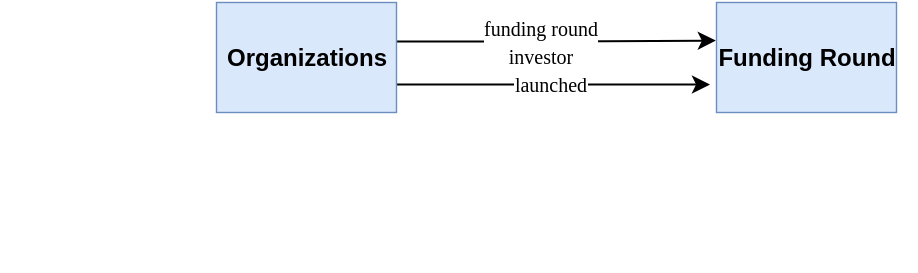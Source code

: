 <mxfile version="20.6.0" type="github">
  <diagram id="QIMUagScdIdmGEgs5ksX" name="Page-1">
    <mxGraphModel dx="390" dy="219" grid="1" gridSize="10" guides="1" tooltips="1" connect="1" arrows="1" fold="1" page="1" pageScale="1" pageWidth="850" pageHeight="1100" math="0" shadow="0">
      <root>
        <mxCell id="0" />
        <mxCell id="1" parent="0" />
        <mxCell id="mSgQFC-y2hR3Ud8ihsHk-7" style="edgeStyle=orthogonalEdgeStyle;curved=1;rounded=1;sketch=0;orthogonalLoop=1;jettySize=auto;html=1;exitX=1;exitY=0.25;exitDx=0;exitDy=0;entryX=1;entryY=0.25;entryDx=0;entryDy=0;" parent="1" source="bN4hetcuTy7aG8nyouE3-121" target="bN4hetcuTy7aG8nyouE3-121" edge="1">
          <mxGeometry relative="1" as="geometry">
            <mxPoint x="570.222" y="133.556" as="targetPoint" />
          </mxGeometry>
        </mxCell>
        <mxCell id="bN4hetcuTy7aG8nyouE3-121" value="&lt;h6 style=&quot;&quot;&gt;&lt;br&gt;&lt;/h6&gt;" style="rounded=0;whiteSpace=wrap;html=1;strokeWidth=0.7;verticalAlign=top;labelPosition=center;verticalLabelPosition=middle;align=center;spacing=0;spacingBottom=0;points=[[0,0,0,0,0],[0,0.25,0,0,0],[0,0.51,0,0,0],[0,0.75,0,0,0],[0,1,0,0,0],[0.24,1,0,0,0],[0.26,0,0,0,0],[0.5,0,0,0,0],[0.5,1,0,0,0],[0.76,0,0,0,0],[0.76,1,0,0,0],[1,0,0,0,0],[1,0.25,0,0,0],[1,0.51,0,0,0],[1,0.75,0,0,0],[1,1,0,0,0]];fillColor=#dae8fc;strokeColor=#6c8ebf;" parent="1" vertex="1">
          <mxGeometry x="560" y="120" width="90" height="55" as="geometry" />
        </mxCell>
        <mxCell id="o0p-IXmrfffis5SrZ541-3" style="edgeStyle=orthogonalEdgeStyle;rounded=0;orthogonalLoop=1;jettySize=auto;html=1;exitX=1;exitY=0.36;exitDx=0;exitDy=0;exitPerimeter=0;entryX=-0.001;entryY=0.351;entryDx=0;entryDy=0;entryPerimeter=0;" edge="1" parent="1" source="bN4hetcuTy7aG8nyouE3-186" target="bN4hetcuTy7aG8nyouE3-121">
          <mxGeometry relative="1" as="geometry" />
        </mxCell>
        <mxCell id="o0p-IXmrfffis5SrZ541-4" value="&lt;font face=&quot;Times New Roman&quot; style=&quot;font-size: 10px;&quot;&gt;funding round&lt;br&gt;investor&lt;/font&gt;" style="edgeLabel;html=1;align=center;verticalAlign=middle;resizable=0;points=[];" vertex="1" connectable="0" parent="o0p-IXmrfffis5SrZ541-3">
          <mxGeometry x="-0.21" relative="1" as="geometry">
            <mxPoint x="8" as="offset" />
          </mxGeometry>
        </mxCell>
        <mxCell id="o0p-IXmrfffis5SrZ541-5" value="&lt;font face=&quot;Times New Roman&quot; style=&quot;font-size: 10px;&quot;&gt;launched&lt;/font&gt;" style="edgeStyle=orthogonalEdgeStyle;rounded=0;orthogonalLoop=1;jettySize=auto;html=1;exitX=1;exitY=0.75;exitDx=0;exitDy=0;exitPerimeter=0;entryX=0;entryY=0.75;entryDx=0;entryDy=0;entryPerimeter=0;" edge="1" parent="1">
          <mxGeometry relative="1" as="geometry">
            <mxPoint x="397" y="161.25" as="sourcePoint" />
            <mxPoint x="557" y="161.25" as="targetPoint" />
          </mxGeometry>
        </mxCell>
        <mxCell id="bN4hetcuTy7aG8nyouE3-186" value="" style="rounded=0;whiteSpace=wrap;html=1;fontSize=10;strokeWidth=0.7;points=[[0,0,0,0,0],[0,0.18,0,0,0],[0,0.51,0,0,0],[0,0.75,0,0,0],[0.09,1,0,0,0],[0.26,0,0,0,0],[0.26,1,0,0,0],[0.38,1,0,0,0],[0.5,0,0,0,0],[0.5,1,0,0,0],[0.62,1,0,0,0],[0.73,1,0,0,0],[0.76,0,0,0,0],[1,0,0,0,0],[1,0.18,0,0,0],[1,0.36,0,0,0],[1,0.51,0,0,0],[1,0.75,0,0,0]];fillColor=#dae8fc;strokeColor=#6c8ebf;" parent="1" vertex="1">
          <mxGeometry x="310" y="120" width="90" height="55" as="geometry" />
        </mxCell>
        <mxCell id="mSgQFC-y2hR3Ud8ihsHk-4" value="&lt;span style=&quot;font-weight: 700;&quot;&gt;&lt;font style=&quot;font-size: 12px;&quot;&gt;Funding Round&lt;/font&gt;&lt;/span&gt;" style="text;html=1;resizable=0;autosize=1;align=center;verticalAlign=middle;points=[];fillColor=none;strokeColor=none;rounded=0;sketch=0;" parent="1" vertex="1">
          <mxGeometry x="550" y="132.5" width="110" height="30" as="geometry" />
        </mxCell>
        <mxCell id="mSgQFC-y2hR3Ud8ihsHk-44" value="&lt;div style=&quot;text-align: left;&quot;&gt;&lt;span style=&quot;font-size: 6.2px;&quot;&gt;&lt;br&gt;&lt;/span&gt;&lt;/div&gt;" style="text;html=1;align=center;verticalAlign=middle;resizable=0;points=[];autosize=1;strokeColor=none;fillColor=none;" parent="1" vertex="1">
          <mxGeometry x="202" y="224" width="20" height="30" as="geometry" />
        </mxCell>
        <mxCell id="mSgQFC-y2hR3Ud8ihsHk-38" value="&lt;font style=&quot;font-size: 12px;&quot;&gt;Organizations&lt;/font&gt;" style="text;html=1;resizable=0;autosize=1;align=center;verticalAlign=middle;points=[];fillColor=none;strokeColor=none;rounded=0;sketch=0;fontSize=7;fontStyle=1" parent="1" vertex="1">
          <mxGeometry x="305" y="132.5" width="100" height="30" as="geometry" />
        </mxCell>
      </root>
    </mxGraphModel>
  </diagram>
</mxfile>
